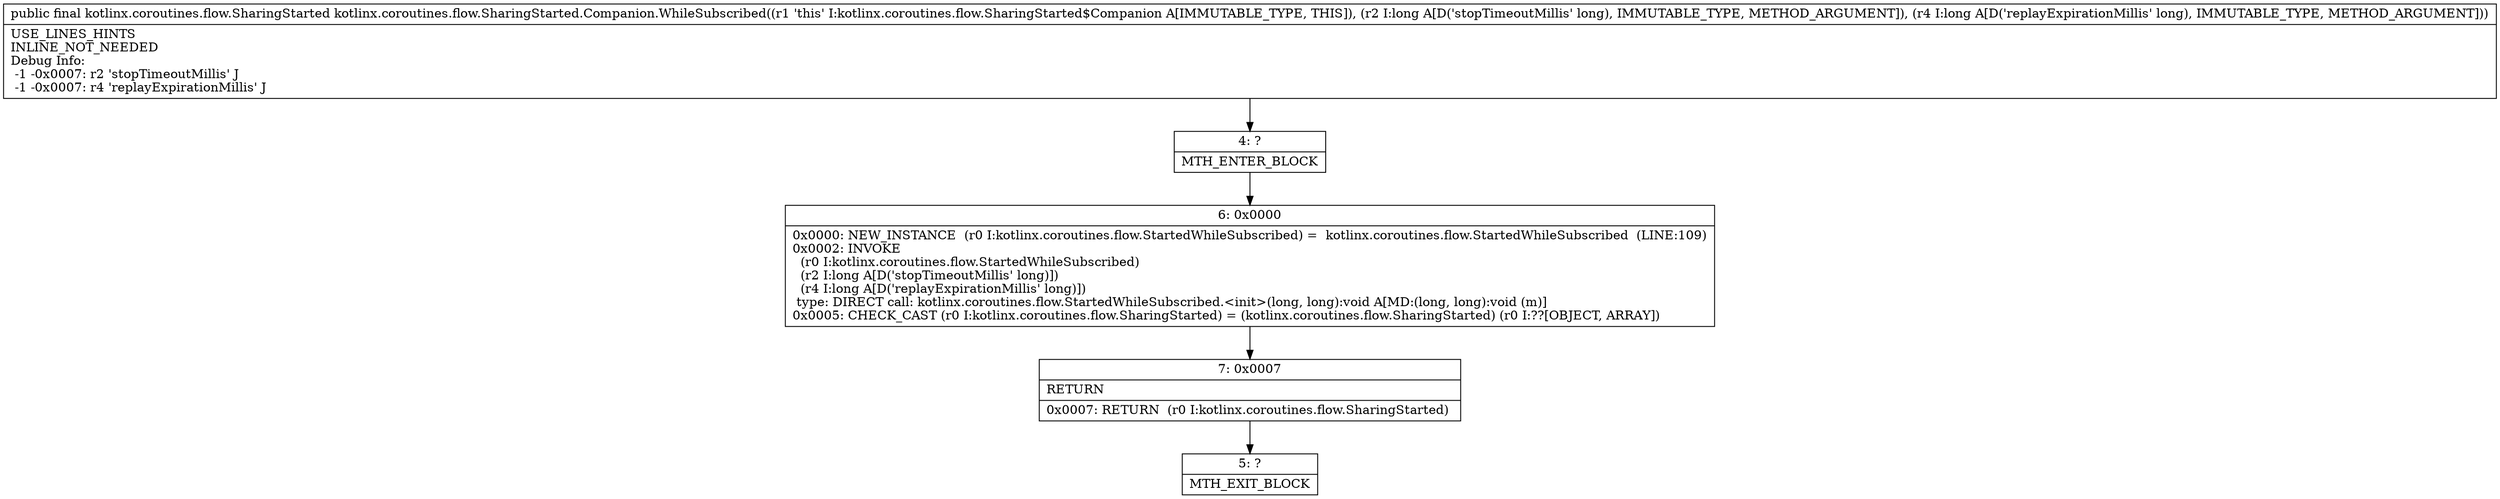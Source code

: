digraph "CFG forkotlinx.coroutines.flow.SharingStarted.Companion.WhileSubscribed(JJ)Lkotlinx\/coroutines\/flow\/SharingStarted;" {
Node_4 [shape=record,label="{4\:\ ?|MTH_ENTER_BLOCK\l}"];
Node_6 [shape=record,label="{6\:\ 0x0000|0x0000: NEW_INSTANCE  (r0 I:kotlinx.coroutines.flow.StartedWhileSubscribed) =  kotlinx.coroutines.flow.StartedWhileSubscribed  (LINE:109)\l0x0002: INVOKE  \l  (r0 I:kotlinx.coroutines.flow.StartedWhileSubscribed)\l  (r2 I:long A[D('stopTimeoutMillis' long)])\l  (r4 I:long A[D('replayExpirationMillis' long)])\l type: DIRECT call: kotlinx.coroutines.flow.StartedWhileSubscribed.\<init\>(long, long):void A[MD:(long, long):void (m)]\l0x0005: CHECK_CAST (r0 I:kotlinx.coroutines.flow.SharingStarted) = (kotlinx.coroutines.flow.SharingStarted) (r0 I:??[OBJECT, ARRAY]) \l}"];
Node_7 [shape=record,label="{7\:\ 0x0007|RETURN\l|0x0007: RETURN  (r0 I:kotlinx.coroutines.flow.SharingStarted) \l}"];
Node_5 [shape=record,label="{5\:\ ?|MTH_EXIT_BLOCK\l}"];
MethodNode[shape=record,label="{public final kotlinx.coroutines.flow.SharingStarted kotlinx.coroutines.flow.SharingStarted.Companion.WhileSubscribed((r1 'this' I:kotlinx.coroutines.flow.SharingStarted$Companion A[IMMUTABLE_TYPE, THIS]), (r2 I:long A[D('stopTimeoutMillis' long), IMMUTABLE_TYPE, METHOD_ARGUMENT]), (r4 I:long A[D('replayExpirationMillis' long), IMMUTABLE_TYPE, METHOD_ARGUMENT]))  | USE_LINES_HINTS\lINLINE_NOT_NEEDED\lDebug Info:\l  \-1 \-0x0007: r2 'stopTimeoutMillis' J\l  \-1 \-0x0007: r4 'replayExpirationMillis' J\l}"];
MethodNode -> Node_4;Node_4 -> Node_6;
Node_6 -> Node_7;
Node_7 -> Node_5;
}

